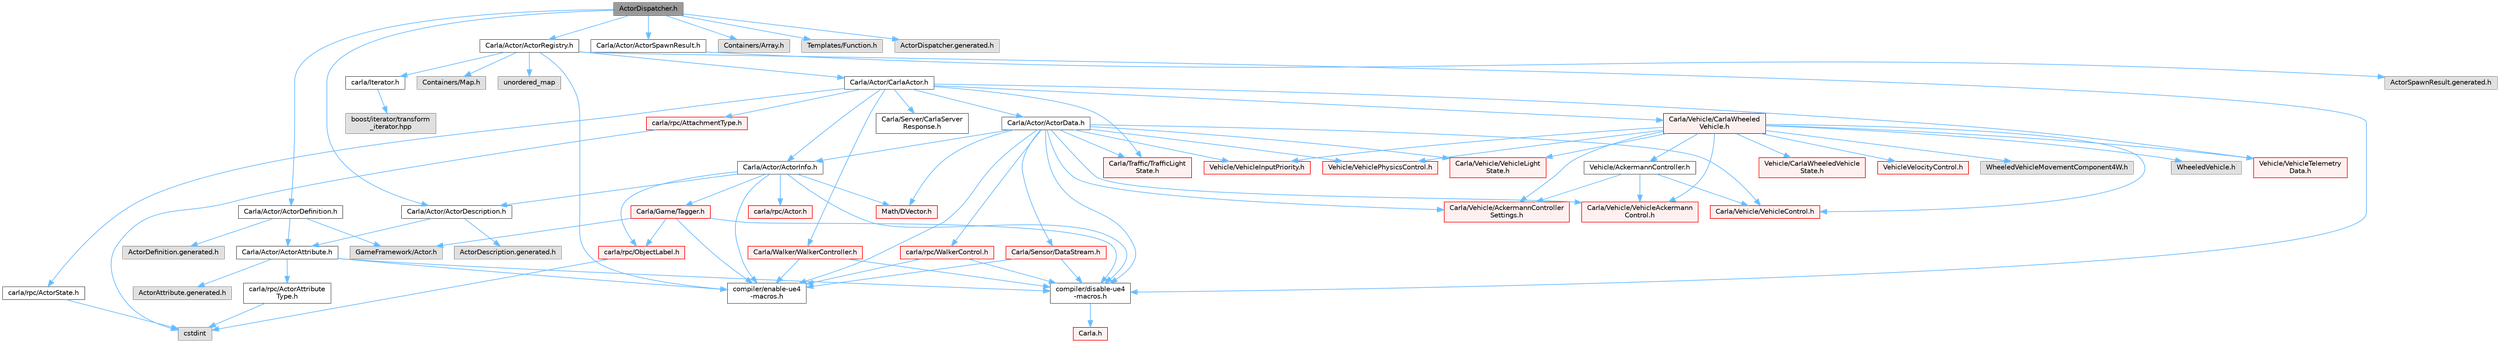 digraph "ActorDispatcher.h"
{
 // INTERACTIVE_SVG=YES
 // LATEX_PDF_SIZE
  bgcolor="transparent";
  edge [fontname=Helvetica,fontsize=10,labelfontname=Helvetica,labelfontsize=10];
  node [fontname=Helvetica,fontsize=10,shape=box,height=0.2,width=0.4];
  Node1 [id="Node000001",label="ActorDispatcher.h",height=0.2,width=0.4,color="gray40", fillcolor="grey60", style="filled", fontcolor="black",tooltip=" "];
  Node1 -> Node2 [id="edge1_Node000001_Node000002",color="steelblue1",style="solid",tooltip=" "];
  Node2 [id="Node000002",label="Carla/Actor/ActorDefinition.h",height=0.2,width=0.4,color="grey40", fillcolor="white", style="filled",URL="$d0/d65/Unreal_2CarlaUE4_2Plugins_2Carla_2Source_2Carla_2Actor_2ActorDefinition_8h.html",tooltip=" "];
  Node2 -> Node3 [id="edge2_Node000002_Node000003",color="steelblue1",style="solid",tooltip=" "];
  Node3 [id="Node000003",label="Carla/Actor/ActorAttribute.h",height=0.2,width=0.4,color="grey40", fillcolor="white", style="filled",URL="$d6/d1a/Unreal_2CarlaUE4_2Plugins_2Carla_2Source_2Carla_2Actor_2ActorAttribute_8h.html",tooltip=" "];
  Node3 -> Node4 [id="edge3_Node000003_Node000004",color="steelblue1",style="solid",tooltip=" "];
  Node4 [id="Node000004",label="compiler/disable-ue4\l-macros.h",height=0.2,width=0.4,color="grey40", fillcolor="white", style="filled",URL="$d2/d02/disable-ue4-macros_8h.html",tooltip=" "];
  Node4 -> Node5 [id="edge4_Node000004_Node000005",color="steelblue1",style="solid",tooltip=" "];
  Node5 [id="Node000005",label="Carla.h",height=0.2,width=0.4,color="red", fillcolor="#FFF0F0", style="filled",URL="$d7/d7d/Carla_8h.html",tooltip=" "];
  Node3 -> Node9 [id="edge5_Node000003_Node000009",color="steelblue1",style="solid",tooltip=" "];
  Node9 [id="Node000009",label="carla/rpc/ActorAttribute\lType.h",height=0.2,width=0.4,color="grey40", fillcolor="white", style="filled",URL="$d8/d81/ActorAttributeType_8h.html",tooltip=" "];
  Node9 -> Node10 [id="edge6_Node000009_Node000010",color="steelblue1",style="solid",tooltip=" "];
  Node10 [id="Node000010",label="cstdint",height=0.2,width=0.4,color="grey60", fillcolor="#E0E0E0", style="filled",tooltip=" "];
  Node3 -> Node11 [id="edge7_Node000003_Node000011",color="steelblue1",style="solid",tooltip=" "];
  Node11 [id="Node000011",label="compiler/enable-ue4\l-macros.h",height=0.2,width=0.4,color="grey40", fillcolor="white", style="filled",URL="$d9/da2/enable-ue4-macros_8h.html",tooltip=" "];
  Node3 -> Node12 [id="edge8_Node000003_Node000012",color="steelblue1",style="solid",tooltip=" "];
  Node12 [id="Node000012",label="ActorAttribute.generated.h",height=0.2,width=0.4,color="grey60", fillcolor="#E0E0E0", style="filled",tooltip=" "];
  Node2 -> Node13 [id="edge9_Node000002_Node000013",color="steelblue1",style="solid",tooltip=" "];
  Node13 [id="Node000013",label="GameFramework/Actor.h",height=0.2,width=0.4,color="grey60", fillcolor="#E0E0E0", style="filled",tooltip=" "];
  Node2 -> Node14 [id="edge10_Node000002_Node000014",color="steelblue1",style="solid",tooltip=" "];
  Node14 [id="Node000014",label="ActorDefinition.generated.h",height=0.2,width=0.4,color="grey60", fillcolor="#E0E0E0", style="filled",tooltip=" "];
  Node1 -> Node15 [id="edge11_Node000001_Node000015",color="steelblue1",style="solid",tooltip=" "];
  Node15 [id="Node000015",label="Carla/Actor/ActorDescription.h",height=0.2,width=0.4,color="grey40", fillcolor="white", style="filled",URL="$d4/de6/Unreal_2CarlaUE4_2Plugins_2Carla_2Source_2Carla_2Actor_2ActorDescription_8h.html",tooltip=" "];
  Node15 -> Node3 [id="edge12_Node000015_Node000003",color="steelblue1",style="solid",tooltip=" "];
  Node15 -> Node16 [id="edge13_Node000015_Node000016",color="steelblue1",style="solid",tooltip=" "];
  Node16 [id="Node000016",label="ActorDescription.generated.h",height=0.2,width=0.4,color="grey60", fillcolor="#E0E0E0", style="filled",tooltip=" "];
  Node1 -> Node17 [id="edge14_Node000001_Node000017",color="steelblue1",style="solid",tooltip=" "];
  Node17 [id="Node000017",label="Carla/Actor/ActorRegistry.h",height=0.2,width=0.4,color="grey40", fillcolor="white", style="filled",URL="$da/de4/ActorRegistry_8h.html",tooltip=" "];
  Node17 -> Node18 [id="edge15_Node000017_Node000018",color="steelblue1",style="solid",tooltip=" "];
  Node18 [id="Node000018",label="Carla/Actor/CarlaActor.h",height=0.2,width=0.4,color="grey40", fillcolor="white", style="filled",URL="$de/d36/CarlaActor_8h.html",tooltip=" "];
  Node18 -> Node19 [id="edge16_Node000018_Node000019",color="steelblue1",style="solid",tooltip=" "];
  Node19 [id="Node000019",label="Carla/Actor/ActorInfo.h",height=0.2,width=0.4,color="grey40", fillcolor="white", style="filled",URL="$d0/d4e/ActorInfo_8h.html",tooltip=" "];
  Node19 -> Node15 [id="edge17_Node000019_Node000015",color="steelblue1",style="solid",tooltip=" "];
  Node19 -> Node20 [id="edge18_Node000019_Node000020",color="steelblue1",style="solid",tooltip=" "];
  Node20 [id="Node000020",label="Carla/Game/Tagger.h",height=0.2,width=0.4,color="red", fillcolor="#FFF0F0", style="filled",URL="$d7/d06/Tagger_8h.html",tooltip=" "];
  Node20 -> Node13 [id="edge19_Node000020_Node000013",color="steelblue1",style="solid",tooltip=" "];
  Node20 -> Node4 [id="edge20_Node000020_Node000004",color="steelblue1",style="solid",tooltip=" "];
  Node20 -> Node22 [id="edge21_Node000020_Node000022",color="steelblue1",style="solid",tooltip=" "];
  Node22 [id="Node000022",label="carla/rpc/ObjectLabel.h",height=0.2,width=0.4,color="red", fillcolor="#FFF0F0", style="filled",URL="$d0/dea/ObjectLabel_8h.html",tooltip=" "];
  Node22 -> Node10 [id="edge22_Node000022_Node000010",color="steelblue1",style="solid",tooltip=" "];
  Node20 -> Node11 [id="edge23_Node000020_Node000011",color="steelblue1",style="solid",tooltip=" "];
  Node19 -> Node38 [id="edge24_Node000019_Node000038",color="steelblue1",style="solid",tooltip=" "];
  Node38 [id="Node000038",label="Math/DVector.h",height=0.2,width=0.4,color="red", fillcolor="#FFF0F0", style="filled",URL="$d5/d94/DVector_8h.html",tooltip=" "];
  Node19 -> Node4 [id="edge25_Node000019_Node000004",color="steelblue1",style="solid",tooltip=" "];
  Node19 -> Node40 [id="edge26_Node000019_Node000040",color="steelblue1",style="solid",tooltip=" "];
  Node40 [id="Node000040",label="carla/rpc/Actor.h",height=0.2,width=0.4,color="red", fillcolor="#FFF0F0", style="filled",URL="$d8/d73/rpc_2Actor_8h.html",tooltip=" "];
  Node19 -> Node22 [id="edge27_Node000019_Node000022",color="steelblue1",style="solid",tooltip=" "];
  Node19 -> Node11 [id="edge28_Node000019_Node000011",color="steelblue1",style="solid",tooltip=" "];
  Node18 -> Node63 [id="edge29_Node000018_Node000063",color="steelblue1",style="solid",tooltip=" "];
  Node63 [id="Node000063",label="Carla/Actor/ActorData.h",height=0.2,width=0.4,color="grey40", fillcolor="white", style="filled",URL="$de/d7d/ActorData_8h.html",tooltip=" "];
  Node63 -> Node19 [id="edge30_Node000063_Node000019",color="steelblue1",style="solid",tooltip=" "];
  Node63 -> Node38 [id="edge31_Node000063_Node000038",color="steelblue1",style="solid",tooltip=" "];
  Node63 -> Node64 [id="edge32_Node000063_Node000064",color="steelblue1",style="solid",tooltip=" "];
  Node64 [id="Node000064",label="Carla/Vehicle/AckermannController\lSettings.h",height=0.2,width=0.4,color="red", fillcolor="#FFF0F0", style="filled",URL="$df/d92/Unreal_2CarlaUE4_2Plugins_2Carla_2Source_2Carla_2Vehicle_2AckermannControllerSettings_8h.html",tooltip=" "];
  Node63 -> Node66 [id="edge33_Node000063_Node000066",color="steelblue1",style="solid",tooltip=" "];
  Node66 [id="Node000066",label="Carla/Vehicle/VehicleAckermann\lControl.h",height=0.2,width=0.4,color="red", fillcolor="#FFF0F0", style="filled",URL="$d7/d1a/Unreal_2CarlaUE4_2Plugins_2Carla_2Source_2Carla_2Vehicle_2VehicleAckermannControl_8h.html",tooltip=" "];
  Node63 -> Node68 [id="edge34_Node000063_Node000068",color="steelblue1",style="solid",tooltip=" "];
  Node68 [id="Node000068",label="Carla/Vehicle/VehicleControl.h",height=0.2,width=0.4,color="red", fillcolor="#FFF0F0", style="filled",URL="$d4/dbd/Unreal_2CarlaUE4_2Plugins_2Carla_2Source_2Carla_2Vehicle_2VehicleControl_8h.html",tooltip=" "];
  Node63 -> Node70 [id="edge35_Node000063_Node000070",color="steelblue1",style="solid",tooltip=" "];
  Node70 [id="Node000070",label="Carla/Vehicle/VehicleLight\lState.h",height=0.2,width=0.4,color="red", fillcolor="#FFF0F0", style="filled",URL="$d6/d6c/Unreal_2CarlaUE4_2Plugins_2Carla_2Source_2Carla_2Vehicle_2VehicleLightState_8h.html",tooltip=" "];
  Node63 -> Node72 [id="edge36_Node000063_Node000072",color="steelblue1",style="solid",tooltip=" "];
  Node72 [id="Node000072",label="Vehicle/VehicleInputPriority.h",height=0.2,width=0.4,color="red", fillcolor="#FFF0F0", style="filled",URL="$db/d8b/VehicleInputPriority_8h.html",tooltip=" "];
  Node63 -> Node74 [id="edge37_Node000063_Node000074",color="steelblue1",style="solid",tooltip=" "];
  Node74 [id="Node000074",label="Vehicle/VehiclePhysicsControl.h",height=0.2,width=0.4,color="red", fillcolor="#FFF0F0", style="filled",URL="$d3/d90/Unreal_2CarlaUE4_2Plugins_2Carla_2Source_2Carla_2Vehicle_2VehiclePhysicsControl_8h.html",tooltip=" "];
  Node63 -> Node78 [id="edge38_Node000063_Node000078",color="steelblue1",style="solid",tooltip=" "];
  Node78 [id="Node000078",label="Carla/Sensor/DataStream.h",height=0.2,width=0.4,color="red", fillcolor="#FFF0F0", style="filled",URL="$da/dd9/DataStream_8h.html",tooltip=" "];
  Node78 -> Node4 [id="edge39_Node000078_Node000004",color="steelblue1",style="solid",tooltip=" "];
  Node78 -> Node11 [id="edge40_Node000078_Node000011",color="steelblue1",style="solid",tooltip=" "];
  Node63 -> Node163 [id="edge41_Node000063_Node000163",color="steelblue1",style="solid",tooltip=" "];
  Node163 [id="Node000163",label="Carla/Traffic/TrafficLight\lState.h",height=0.2,width=0.4,color="red", fillcolor="#FFF0F0", style="filled",URL="$df/d9b/Unreal_2CarlaUE4_2Plugins_2Carla_2Source_2Carla_2Traffic_2TrafficLightState_8h.html",tooltip=" "];
  Node63 -> Node4 [id="edge42_Node000063_Node000004",color="steelblue1",style="solid",tooltip=" "];
  Node63 -> Node109 [id="edge43_Node000063_Node000109",color="steelblue1",style="solid",tooltip=" "];
  Node109 [id="Node000109",label="carla/rpc/WalkerControl.h",height=0.2,width=0.4,color="red", fillcolor="#FFF0F0", style="filled",URL="$dd/db3/LibCarla_2source_2carla_2rpc_2WalkerControl_8h.html",tooltip=" "];
  Node109 -> Node11 [id="edge44_Node000109_Node000011",color="steelblue1",style="solid",tooltip=" "];
  Node109 -> Node4 [id="edge45_Node000109_Node000004",color="steelblue1",style="solid",tooltip=" "];
  Node63 -> Node11 [id="edge46_Node000063_Node000011",color="steelblue1",style="solid",tooltip=" "];
  Node18 -> Node165 [id="edge47_Node000018_Node000165",color="steelblue1",style="solid",tooltip=" "];
  Node165 [id="Node000165",label="Carla/Vehicle/CarlaWheeled\lVehicle.h",height=0.2,width=0.4,color="red", fillcolor="#FFF0F0", style="filled",URL="$d3/d00/CarlaWheeledVehicle_8h.html",tooltip=" "];
  Node165 -> Node166 [id="edge48_Node000165_Node000166",color="steelblue1",style="solid",tooltip=" "];
  Node166 [id="Node000166",label="WheeledVehicle.h",height=0.2,width=0.4,color="grey60", fillcolor="#E0E0E0", style="filled",tooltip=" "];
  Node165 -> Node167 [id="edge49_Node000165_Node000167",color="steelblue1",style="solid",tooltip=" "];
  Node167 [id="Node000167",label="Vehicle/AckermannController.h",height=0.2,width=0.4,color="grey40", fillcolor="white", style="filled",URL="$d0/d4d/AckermannController_8h.html",tooltip=" "];
  Node167 -> Node64 [id="edge50_Node000167_Node000064",color="steelblue1",style="solid",tooltip=" "];
  Node167 -> Node66 [id="edge51_Node000167_Node000066",color="steelblue1",style="solid",tooltip=" "];
  Node167 -> Node68 [id="edge52_Node000167_Node000068",color="steelblue1",style="solid",tooltip=" "];
  Node165 -> Node64 [id="edge53_Node000165_Node000064",color="steelblue1",style="solid",tooltip=" "];
  Node165 -> Node168 [id="edge54_Node000165_Node000168",color="steelblue1",style="solid",tooltip=" "];
  Node168 [id="Node000168",label="Vehicle/CarlaWheeledVehicle\lState.h",height=0.2,width=0.4,color="red", fillcolor="#FFF0F0", style="filled",URL="$d7/dab/CarlaWheeledVehicleState_8h.html",tooltip=" "];
  Node165 -> Node66 [id="edge55_Node000165_Node000066",color="steelblue1",style="solid",tooltip=" "];
  Node165 -> Node68 [id="edge56_Node000165_Node000068",color="steelblue1",style="solid",tooltip=" "];
  Node165 -> Node70 [id="edge57_Node000165_Node000070",color="steelblue1",style="solid",tooltip=" "];
  Node165 -> Node72 [id="edge58_Node000165_Node000072",color="steelblue1",style="solid",tooltip=" "];
  Node165 -> Node74 [id="edge59_Node000165_Node000074",color="steelblue1",style="solid",tooltip=" "];
  Node165 -> Node170 [id="edge60_Node000165_Node000170",color="steelblue1",style="solid",tooltip=" "];
  Node170 [id="Node000170",label="Vehicle/VehicleTelemetry\lData.h",height=0.2,width=0.4,color="red", fillcolor="#FFF0F0", style="filled",URL="$de/dcb/Unreal_2CarlaUE4_2Plugins_2Carla_2Source_2Carla_2Vehicle_2VehicleTelemetryData_8h.html",tooltip=" "];
  Node165 -> Node172 [id="edge61_Node000165_Node000172",color="steelblue1",style="solid",tooltip=" "];
  Node172 [id="Node000172",label="VehicleVelocityControl.h",height=0.2,width=0.4,color="red", fillcolor="#FFF0F0", style="filled",URL="$d6/df3/VehicleVelocityControl_8h.html",tooltip=" "];
  Node165 -> Node176 [id="edge62_Node000165_Node000176",color="steelblue1",style="solid",tooltip=" "];
  Node176 [id="Node000176",label="WheeledVehicleMovementComponent4W.h",height=0.2,width=0.4,color="grey60", fillcolor="#E0E0E0", style="filled",tooltip=" "];
  Node18 -> Node170 [id="edge63_Node000018_Node000170",color="steelblue1",style="solid",tooltip=" "];
  Node18 -> Node188 [id="edge64_Node000018_Node000188",color="steelblue1",style="solid",tooltip=" "];
  Node188 [id="Node000188",label="Carla/Walker/WalkerController.h",height=0.2,width=0.4,color="red", fillcolor="#FFF0F0", style="filled",URL="$da/d52/WalkerController_8h.html",tooltip=" "];
  Node188 -> Node4 [id="edge65_Node000188_Node000004",color="steelblue1",style="solid",tooltip=" "];
  Node188 -> Node11 [id="edge66_Node000188_Node000011",color="steelblue1",style="solid",tooltip=" "];
  Node18 -> Node163 [id="edge67_Node000018_Node000163",color="steelblue1",style="solid",tooltip=" "];
  Node18 -> Node105 [id="edge68_Node000018_Node000105",color="steelblue1",style="solid",tooltip=" "];
  Node105 [id="Node000105",label="carla/rpc/ActorState.h",height=0.2,width=0.4,color="grey40", fillcolor="white", style="filled",URL="$d5/d30/rpc_2ActorState_8h.html",tooltip=" "];
  Node105 -> Node10 [id="edge69_Node000105_Node000010",color="steelblue1",style="solid",tooltip=" "];
  Node18 -> Node197 [id="edge70_Node000018_Node000197",color="steelblue1",style="solid",tooltip=" "];
  Node197 [id="Node000197",label="carla/rpc/AttachmentType.h",height=0.2,width=0.4,color="red", fillcolor="#FFF0F0", style="filled",URL="$d9/df7/AttachmentType_8h.html",tooltip=" "];
  Node197 -> Node10 [id="edge71_Node000197_Node000010",color="steelblue1",style="solid",tooltip=" "];
  Node18 -> Node198 [id="edge72_Node000018_Node000198",color="steelblue1",style="solid",tooltip=" "];
  Node198 [id="Node000198",label="Carla/Server/CarlaServer\lResponse.h",height=0.2,width=0.4,color="grey40", fillcolor="white", style="filled",URL="$dd/d3e/CarlaServerResponse_8h.html",tooltip=" "];
  Node17 -> Node199 [id="edge73_Node000017_Node000199",color="steelblue1",style="solid",tooltip=" "];
  Node199 [id="Node000199",label="Containers/Map.h",height=0.2,width=0.4,color="grey60", fillcolor="#E0E0E0", style="filled",tooltip=" "];
  Node17 -> Node4 [id="edge74_Node000017_Node000004",color="steelblue1",style="solid",tooltip=" "];
  Node17 -> Node200 [id="edge75_Node000017_Node000200",color="steelblue1",style="solid",tooltip=" "];
  Node200 [id="Node000200",label="carla/Iterator.h",height=0.2,width=0.4,color="grey40", fillcolor="white", style="filled",URL="$d7/ddd/Iterator_8h.html",tooltip=" "];
  Node200 -> Node201 [id="edge76_Node000200_Node000201",color="steelblue1",style="solid",tooltip=" "];
  Node201 [id="Node000201",label="boost/iterator/transform\l_iterator.hpp",height=0.2,width=0.4,color="grey60", fillcolor="#E0E0E0", style="filled",tooltip=" "];
  Node17 -> Node11 [id="edge77_Node000017_Node000011",color="steelblue1",style="solid",tooltip=" "];
  Node17 -> Node98 [id="edge78_Node000017_Node000098",color="steelblue1",style="solid",tooltip=" "];
  Node98 [id="Node000098",label="unordered_map",height=0.2,width=0.4,color="grey60", fillcolor="#E0E0E0", style="filled",tooltip=" "];
  Node1 -> Node202 [id="edge79_Node000001_Node000202",color="steelblue1",style="solid",tooltip=" "];
  Node202 [id="Node000202",label="Carla/Actor/ActorSpawnResult.h",height=0.2,width=0.4,color="grey40", fillcolor="white", style="filled",URL="$df/d9f/ActorSpawnResult_8h.html",tooltip=" "];
  Node202 -> Node203 [id="edge80_Node000202_Node000203",color="steelblue1",style="solid",tooltip=" "];
  Node203 [id="Node000203",label="ActorSpawnResult.generated.h",height=0.2,width=0.4,color="grey60", fillcolor="#E0E0E0", style="filled",tooltip=" "];
  Node1 -> Node93 [id="edge81_Node000001_Node000093",color="steelblue1",style="solid",tooltip=" "];
  Node93 [id="Node000093",label="Containers/Array.h",height=0.2,width=0.4,color="grey60", fillcolor="#E0E0E0", style="filled",tooltip=" "];
  Node1 -> Node204 [id="edge82_Node000001_Node000204",color="steelblue1",style="solid",tooltip=" "];
  Node204 [id="Node000204",label="Templates/Function.h",height=0.2,width=0.4,color="grey60", fillcolor="#E0E0E0", style="filled",tooltip=" "];
  Node1 -> Node205 [id="edge83_Node000001_Node000205",color="steelblue1",style="solid",tooltip=" "];
  Node205 [id="Node000205",label="ActorDispatcher.generated.h",height=0.2,width=0.4,color="grey60", fillcolor="#E0E0E0", style="filled",tooltip=" "];
}
